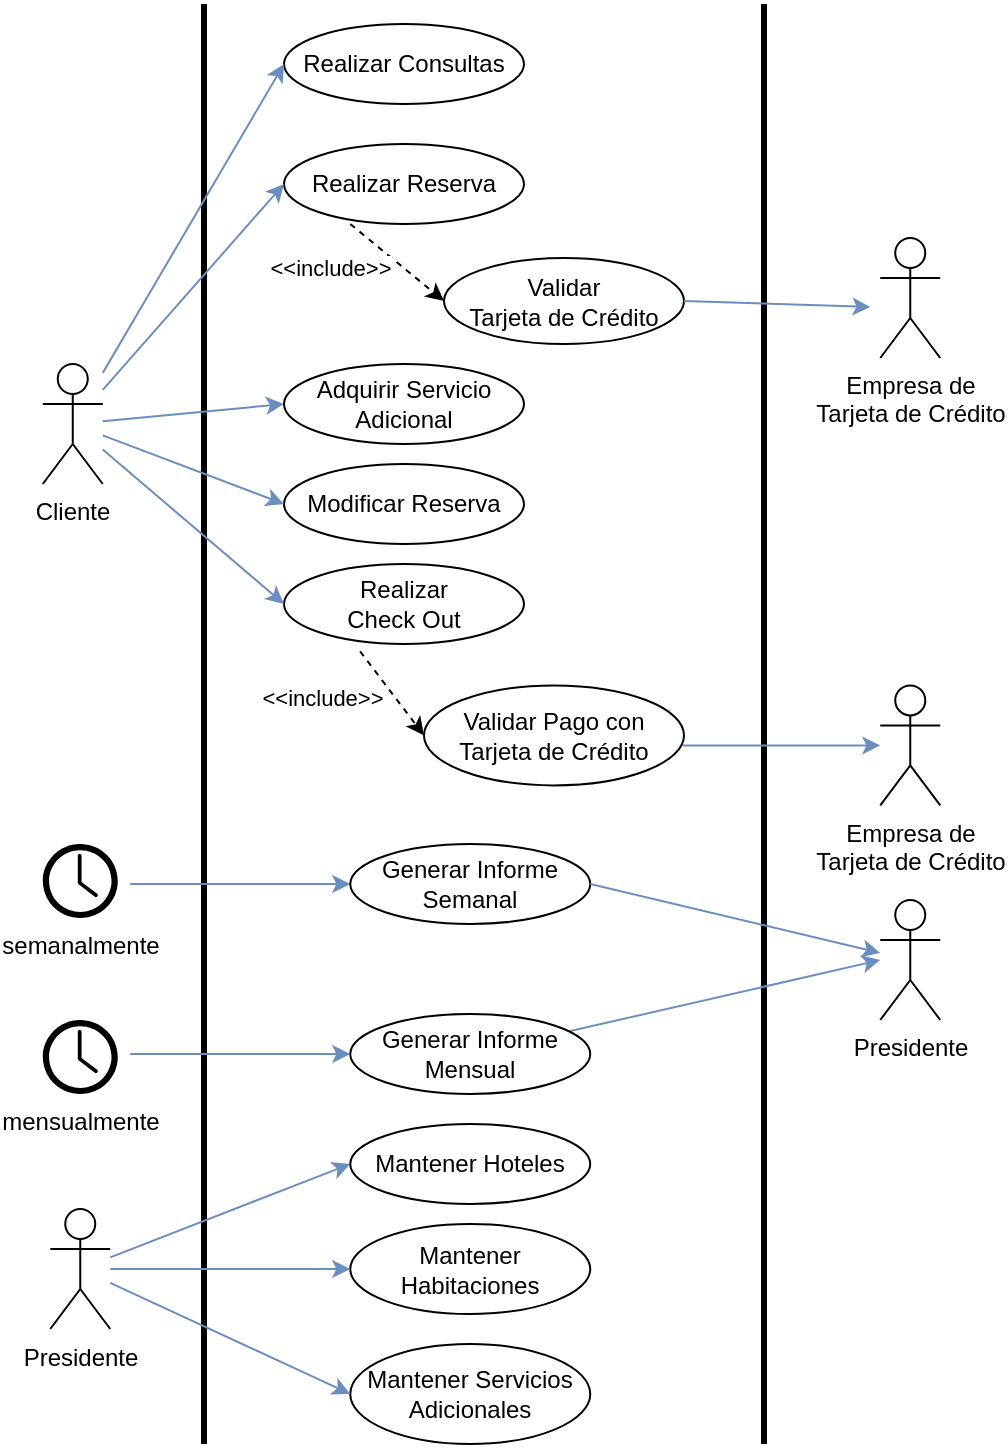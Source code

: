 <mxfile version="14.4.3" type="device"><diagram id="zngwCTSnNqY8AsrBJGvs" name="Page-1"><mxGraphModel dx="1834" dy="862" grid="1" gridSize="10" guides="1" tooltips="1" connect="1" arrows="1" fold="1" page="1" pageScale="1" pageWidth="850" pageHeight="1100" math="0" shadow="0"><root><mxCell id="0"/><mxCell id="1" parent="0"/><mxCell id="RLjeAVOQxVMwUplg_oB_-1" value="" style="endArrow=none;html=1;strokeWidth=3;" parent="1" edge="1"><mxGeometry width="50" height="50" relative="1" as="geometry"><mxPoint x="160" y="810" as="sourcePoint"/><mxPoint x="160" y="90" as="targetPoint"/></mxGeometry></mxCell><mxCell id="RLjeAVOQxVMwUplg_oB_-2" value="" style="endArrow=none;html=1;strokeWidth=3;" parent="1" edge="1"><mxGeometry width="50" height="50" relative="1" as="geometry"><mxPoint x="440" y="810" as="sourcePoint"/><mxPoint x="440" y="90" as="targetPoint"/></mxGeometry></mxCell><mxCell id="TPBgXsOx6onIqtXw-lsx-2" style="edgeStyle=none;orthogonalLoop=1;jettySize=auto;html=1;strokeColor=#6c8ebf;strokeWidth=1;fillColor=#dae8fc;fontSize=14;entryX=0;entryY=0.5;entryDx=0;entryDy=0;" parent="1" source="RLjeAVOQxVMwUplg_oB_-3" target="TPBgXsOx6onIqtXw-lsx-3" edge="1"><mxGeometry relative="1" as="geometry"><mxPoint x="209.38" y="325" as="targetPoint"/></mxGeometry></mxCell><mxCell id="RLjeAVOQxVMwUplg_oB_-3" value="Cliente" style="shape=umlActor;verticalLabelPosition=bottom;verticalAlign=top;html=1;outlineConnect=0;" parent="1" vertex="1"><mxGeometry x="79.38" y="270" width="30" height="60" as="geometry"/></mxCell><mxCell id="RLjeAVOQxVMwUplg_oB_-9" value="Realizar Consultas" style="ellipse;whiteSpace=wrap;html=1;strokeWidth=1;fontSize=12;" parent="1" vertex="1"><mxGeometry x="200" y="100" width="120" height="40" as="geometry"/></mxCell><mxCell id="RLjeAVOQxVMwUplg_oB_-15" value="" style="endArrow=classic;html=1;strokeWidth=1;fontSize=14;fillColor=#dae8fc;strokeColor=#6c8ebf;entryX=0;entryY=0.5;entryDx=0;entryDy=0;" parent="1" source="RLjeAVOQxVMwUplg_oB_-3" target="RLjeAVOQxVMwUplg_oB_-9" edge="1"><mxGeometry width="50" height="50" relative="1" as="geometry"><mxPoint x="339.38" y="65" as="sourcePoint"/><mxPoint x="109.38" y="-55" as="targetPoint"/></mxGeometry></mxCell><mxCell id="RLjeAVOQxVMwUplg_oB_-17" value="Realizar Reserva" style="ellipse;whiteSpace=wrap;html=1;strokeWidth=1;fontSize=12;" parent="1" vertex="1"><mxGeometry x="200" y="160" width="120" height="40" as="geometry"/></mxCell><mxCell id="RLjeAVOQxVMwUplg_oB_-18" value="" style="endArrow=classic;html=1;strokeWidth=1;fontSize=14;fillColor=#dae8fc;strokeColor=#6c8ebf;entryX=0;entryY=0.5;entryDx=0;entryDy=0;" parent="1" source="RLjeAVOQxVMwUplg_oB_-3" target="RLjeAVOQxVMwUplg_oB_-17" edge="1"><mxGeometry width="50" height="50" relative="1" as="geometry"><mxPoint x="249.38" y="-20" as="sourcePoint"/><mxPoint x="104.38" y="38.906" as="targetPoint"/></mxGeometry></mxCell><mxCell id="RLjeAVOQxVMwUplg_oB_-21" value="Modificar Reserva" style="ellipse;whiteSpace=wrap;html=1;strokeWidth=1;fontSize=12;" parent="1" vertex="1"><mxGeometry x="200" y="320" width="120" height="40" as="geometry"/></mxCell><mxCell id="RLjeAVOQxVMwUplg_oB_-23" value="" style="endArrow=classic;html=1;strokeWidth=1;fontSize=14;fillColor=#dae8fc;strokeColor=#6c8ebf;entryX=0;entryY=0.5;entryDx=0;entryDy=0;" parent="1" source="RLjeAVOQxVMwUplg_oB_-3" target="RLjeAVOQxVMwUplg_oB_-21" edge="1"><mxGeometry width="50" height="50" relative="1" as="geometry"><mxPoint x="104.38" y="43.125" as="sourcePoint"/><mxPoint x="249.38" y="25" as="targetPoint"/></mxGeometry></mxCell><mxCell id="3UGgzvrrk4JC5cEBjmV9-2" value="Empresa de&lt;br&gt;Tarjeta de Crédito" style="shape=umlActor;verticalLabelPosition=bottom;verticalAlign=top;html=1;outlineConnect=0;" parent="1" vertex="1"><mxGeometry x="498.13" y="430.69" width="30" height="60" as="geometry"/></mxCell><mxCell id="TPBgXsOx6onIqtXw-lsx-3" value="Adquirir Servicio&lt;br&gt;Adicional" style="ellipse;whiteSpace=wrap;html=1;strokeWidth=1;fontSize=12;" parent="1" vertex="1"><mxGeometry x="200" y="270" width="120" height="40" as="geometry"/></mxCell><mxCell id="TPBgXsOx6onIqtXw-lsx-17" style="edgeStyle=none;orthogonalLoop=1;jettySize=auto;html=1;strokeColor=#6c8ebf;strokeWidth=1;fillColor=#dae8fc;fontSize=14;entryX=0;entryY=0.5;entryDx=0;entryDy=0;" parent="1" target="TPBgXsOx6onIqtXw-lsx-18" edge="1"><mxGeometry relative="1" as="geometry"><mxPoint x="243.13" y="556.5" as="targetPoint"/><mxPoint x="123.13" y="615" as="sourcePoint"/></mxGeometry></mxCell><mxCell id="njvc0yn9CoQSYijpM5Q4-5" style="edgeStyle=none;orthogonalLoop=1;jettySize=auto;html=1;strokeColor=#6c8ebf;strokeWidth=1;fillColor=#dae8fc;fontSize=14;entryX=0;entryY=0.5;entryDx=0;entryDy=0;" parent="1" source="TPBgXsOx6onIqtXw-lsx-18" target="njvc0yn9CoQSYijpM5Q4-4" edge="1"><mxGeometry relative="1" as="geometry"/></mxCell><mxCell id="TPBgXsOx6onIqtXw-lsx-18" value="Generar Informe&lt;br&gt;Mensual" style="ellipse;whiteSpace=wrap;html=1;strokeWidth=1;fontSize=12;" parent="1" vertex="1"><mxGeometry x="233.13" y="595" width="120" height="40" as="geometry"/></mxCell><mxCell id="TPBgXsOx6onIqtXw-lsx-24" style="edgeStyle=none;orthogonalLoop=1;jettySize=auto;html=1;entryX=0;entryY=0.5;entryDx=0;entryDy=0;strokeColor=#6c8ebf;strokeWidth=1;fillColor=#dae8fc;fontSize=14;" parent="1" target="TPBgXsOx6onIqtXw-lsx-22" edge="1"><mxGeometry relative="1" as="geometry"><mxPoint x="123.13" y="530" as="sourcePoint"/></mxGeometry></mxCell><mxCell id="TPBgXsOx6onIqtXw-lsx-22" value="Generar Informe&lt;br&gt;Semanal" style="ellipse;whiteSpace=wrap;html=1;strokeWidth=1;fontSize=12;" parent="1" vertex="1"><mxGeometry x="233.13" y="510" width="120" height="40" as="geometry"/></mxCell><mxCell id="TPBgXsOx6onIqtXw-lsx-29" style="edgeStyle=none;orthogonalLoop=1;jettySize=auto;html=1;strokeColor=#6c8ebf;strokeWidth=1;fillColor=#dae8fc;fontSize=14;entryX=0;entryY=0.5;entryDx=0;entryDy=0;" parent="1" source="TPBgXsOx6onIqtXw-lsx-27" target="1xBAbNg9UL3CKM_okM4J-3" edge="1"><mxGeometry relative="1" as="geometry"><mxPoint x="113.13" y="716" as="sourcePoint"/><mxPoint x="213.13" y="716" as="targetPoint"/></mxGeometry></mxCell><mxCell id="TPBgXsOx6onIqtXw-lsx-27" value="Presidente" style="shape=umlActor;verticalLabelPosition=bottom;verticalAlign=top;html=1;outlineConnect=0;" parent="1" vertex="1"><mxGeometry x="83.13" y="692.5" width="30" height="60" as="geometry"/></mxCell><mxCell id="TPBgXsOx6onIqtXw-lsx-52" style="edgeStyle=none;orthogonalLoop=1;jettySize=auto;html=1;strokeColor=#6c8ebf;strokeWidth=1;fillColor=#dae8fc;fontSize=14;" parent="1" target="3UGgzvrrk4JC5cEBjmV9-2" edge="1"><mxGeometry relative="1" as="geometry"><mxPoint x="399.38" y="460.8" as="sourcePoint"/></mxGeometry></mxCell><mxCell id="njvc0yn9CoQSYijpM5Q4-3" value="mensualmente" style="pointerEvents=1;shadow=0;dashed=0;html=1;strokeColor=none;fillColor=#000000;labelPosition=center;verticalLabelPosition=bottom;verticalAlign=top;outlineConnect=0;align=center;shape=mxgraph.office.concepts.clock;" parent="1" vertex="1"><mxGeometry x="79.38" y="598" width="37.5" height="37" as="geometry"/></mxCell><mxCell id="njvc0yn9CoQSYijpM5Q4-4" value="Presidente" style="shape=umlActor;verticalLabelPosition=bottom;verticalAlign=top;html=1;outlineConnect=0;" parent="1" vertex="1"><mxGeometry x="498.13" y="538" width="30" height="60" as="geometry"/></mxCell><mxCell id="njvc0yn9CoQSYijpM5Q4-7" style="edgeStyle=none;orthogonalLoop=1;jettySize=auto;html=1;strokeColor=#6c8ebf;strokeWidth=1;fillColor=#dae8fc;fontSize=14;exitX=1;exitY=0.5;exitDx=0;exitDy=0;" parent="1" source="TPBgXsOx6onIqtXw-lsx-22" target="njvc0yn9CoQSYijpM5Q4-4" edge="1"><mxGeometry relative="1" as="geometry"><mxPoint x="363.13" y="625" as="sourcePoint"/><mxPoint x="508.13" y="625" as="targetPoint"/></mxGeometry></mxCell><mxCell id="njvc0yn9CoQSYijpM5Q4-8" value="semanalmente" style="pointerEvents=1;shadow=0;dashed=0;html=1;strokeColor=none;fillColor=#000000;labelPosition=center;verticalLabelPosition=bottom;verticalAlign=top;outlineConnect=0;align=center;shape=mxgraph.office.concepts.clock;" parent="1" vertex="1"><mxGeometry x="79.38" y="510" width="37.5" height="37" as="geometry"/></mxCell><mxCell id="1xBAbNg9UL3CKM_okM4J-1" value="Mantener Habitaciones" style="ellipse;whiteSpace=wrap;html=1;strokeWidth=1;fontSize=12;" parent="1" vertex="1"><mxGeometry x="233.13" y="700" width="120" height="45" as="geometry"/></mxCell><mxCell id="1xBAbNg9UL3CKM_okM4J-2" value="Mantener Servicios Adicionales" style="ellipse;whiteSpace=wrap;html=1;strokeWidth=1;fontSize=12;" parent="1" vertex="1"><mxGeometry x="233.13" y="760" width="120" height="50" as="geometry"/></mxCell><mxCell id="1xBAbNg9UL3CKM_okM4J-3" value="Mantener Hoteles" style="ellipse;whiteSpace=wrap;html=1;strokeWidth=1;fontSize=12;" parent="1" vertex="1"><mxGeometry x="233.13" y="650" width="120" height="40" as="geometry"/></mxCell><mxCell id="oMMAbOHtO4wIUm2l2aP4-1" style="edgeStyle=none;orthogonalLoop=1;jettySize=auto;html=1;strokeColor=#6c8ebf;strokeWidth=1;fillColor=#dae8fc;fontSize=14;entryX=0;entryY=0.5;entryDx=0;entryDy=0;" edge="1" parent="1" source="TPBgXsOx6onIqtXw-lsx-27" target="1xBAbNg9UL3CKM_okM4J-2"><mxGeometry relative="1" as="geometry"><mxPoint x="103.13" y="821.111" as="sourcePoint"/><mxPoint x="223.13" y="790" as="targetPoint"/></mxGeometry></mxCell><mxCell id="oMMAbOHtO4wIUm2l2aP4-2" style="edgeStyle=none;orthogonalLoop=1;jettySize=auto;html=1;strokeColor=#6c8ebf;strokeWidth=1;fillColor=#dae8fc;fontSize=14;entryX=0;entryY=0.5;entryDx=0;entryDy=0;" edge="1" parent="1" source="TPBgXsOx6onIqtXw-lsx-27" target="1xBAbNg9UL3CKM_okM4J-1"><mxGeometry relative="1" as="geometry"><mxPoint x="133.13" y="721.111" as="sourcePoint"/><mxPoint x="253.13" y="690" as="targetPoint"/></mxGeometry></mxCell><mxCell id="oMMAbOHtO4wIUm2l2aP4-8" style="rounded=0;orthogonalLoop=1;jettySize=auto;html=1;exitX=0.317;exitY=1.092;exitDx=0;exitDy=0;entryX=0;entryY=0.5;entryDx=0;entryDy=0;dashed=1;exitPerimeter=0;" edge="1" parent="1" source="oMMAbOHtO4wIUm2l2aP4-4" target="oMMAbOHtO4wIUm2l2aP4-6"><mxGeometry relative="1" as="geometry"/></mxCell><mxCell id="oMMAbOHtO4wIUm2l2aP4-9" value="&amp;lt;&amp;lt;include&amp;gt;&amp;gt;" style="edgeLabel;html=1;align=center;verticalAlign=middle;resizable=0;points=[];" vertex="1" connectable="0" parent="oMMAbOHtO4wIUm2l2aP4-8"><mxGeometry x="0.187" y="-2" relative="1" as="geometry"><mxPoint x="-37.22" y="-2.87" as="offset"/></mxGeometry></mxCell><mxCell id="oMMAbOHtO4wIUm2l2aP4-4" value="Realizar &lt;br&gt;Check Out" style="ellipse;whiteSpace=wrap;html=1;strokeWidth=1;fontSize=12;" vertex="1" parent="1"><mxGeometry x="200" y="370" width="120" height="40" as="geometry"/></mxCell><mxCell id="oMMAbOHtO4wIUm2l2aP4-5" value="" style="endArrow=classic;html=1;strokeWidth=1;fontSize=14;fillColor=#dae8fc;strokeColor=#6c8ebf;entryX=0;entryY=0.5;entryDx=0;entryDy=0;" edge="1" parent="1" target="oMMAbOHtO4wIUm2l2aP4-4" source="RLjeAVOQxVMwUplg_oB_-3"><mxGeometry width="50" height="50" relative="1" as="geometry"><mxPoint x="110" y="230" as="sourcePoint"/><mxPoint x="200" y="94.31" as="targetPoint"/></mxGeometry></mxCell><mxCell id="oMMAbOHtO4wIUm2l2aP4-6" value="Validar Pago con &lt;br&gt;Tarjeta de Crédito" style="ellipse;whiteSpace=wrap;html=1;strokeWidth=1;fontSize=12;" vertex="1" parent="1"><mxGeometry x="270" y="430.69" width="130" height="50" as="geometry"/></mxCell><mxCell id="oMMAbOHtO4wIUm2l2aP4-14" value="Empresa de&lt;br&gt;Tarjeta de Crédito" style="shape=umlActor;verticalLabelPosition=bottom;verticalAlign=top;html=1;outlineConnect=0;" vertex="1" parent="1"><mxGeometry x="498.13" y="207.01" width="30" height="60" as="geometry"/></mxCell><mxCell id="oMMAbOHtO4wIUm2l2aP4-15" style="rounded=0;orthogonalLoop=1;jettySize=auto;html=1;exitX=0.317;exitY=1.092;exitDx=0;exitDy=0;entryX=0;entryY=0.5;entryDx=0;entryDy=0;dashed=1;exitPerimeter=0;" edge="1" parent="1" target="oMMAbOHtO4wIUm2l2aP4-17"><mxGeometry relative="1" as="geometry"><mxPoint x="233.13" y="200.0" as="sourcePoint"/></mxGeometry></mxCell><mxCell id="oMMAbOHtO4wIUm2l2aP4-16" value="&amp;lt;&amp;lt;include&amp;gt;&amp;gt;" style="edgeLabel;html=1;align=center;verticalAlign=middle;resizable=0;points=[];" vertex="1" connectable="0" parent="oMMAbOHtO4wIUm2l2aP4-15"><mxGeometry x="0.187" y="-2" relative="1" as="geometry"><mxPoint x="-37.22" y="-2.87" as="offset"/></mxGeometry></mxCell><mxCell id="oMMAbOHtO4wIUm2l2aP4-17" value="Validar&lt;br&gt;Tarjeta de Crédito" style="ellipse;whiteSpace=wrap;html=1;strokeWidth=1;fontSize=12;" vertex="1" parent="1"><mxGeometry x="280" y="217.01" width="120" height="42.99" as="geometry"/></mxCell><mxCell id="oMMAbOHtO4wIUm2l2aP4-18" style="edgeStyle=none;orthogonalLoop=1;jettySize=auto;html=1;strokeColor=#6c8ebf;strokeWidth=1;fillColor=#dae8fc;fontSize=14;exitX=1;exitY=0.5;exitDx=0;exitDy=0;" edge="1" parent="1" source="oMMAbOHtO4wIUm2l2aP4-17"><mxGeometry relative="1" as="geometry"><mxPoint x="394.47" y="241.61" as="sourcePoint"/><mxPoint x="493.22" y="241.515" as="targetPoint"/></mxGeometry></mxCell></root></mxGraphModel></diagram></mxfile>